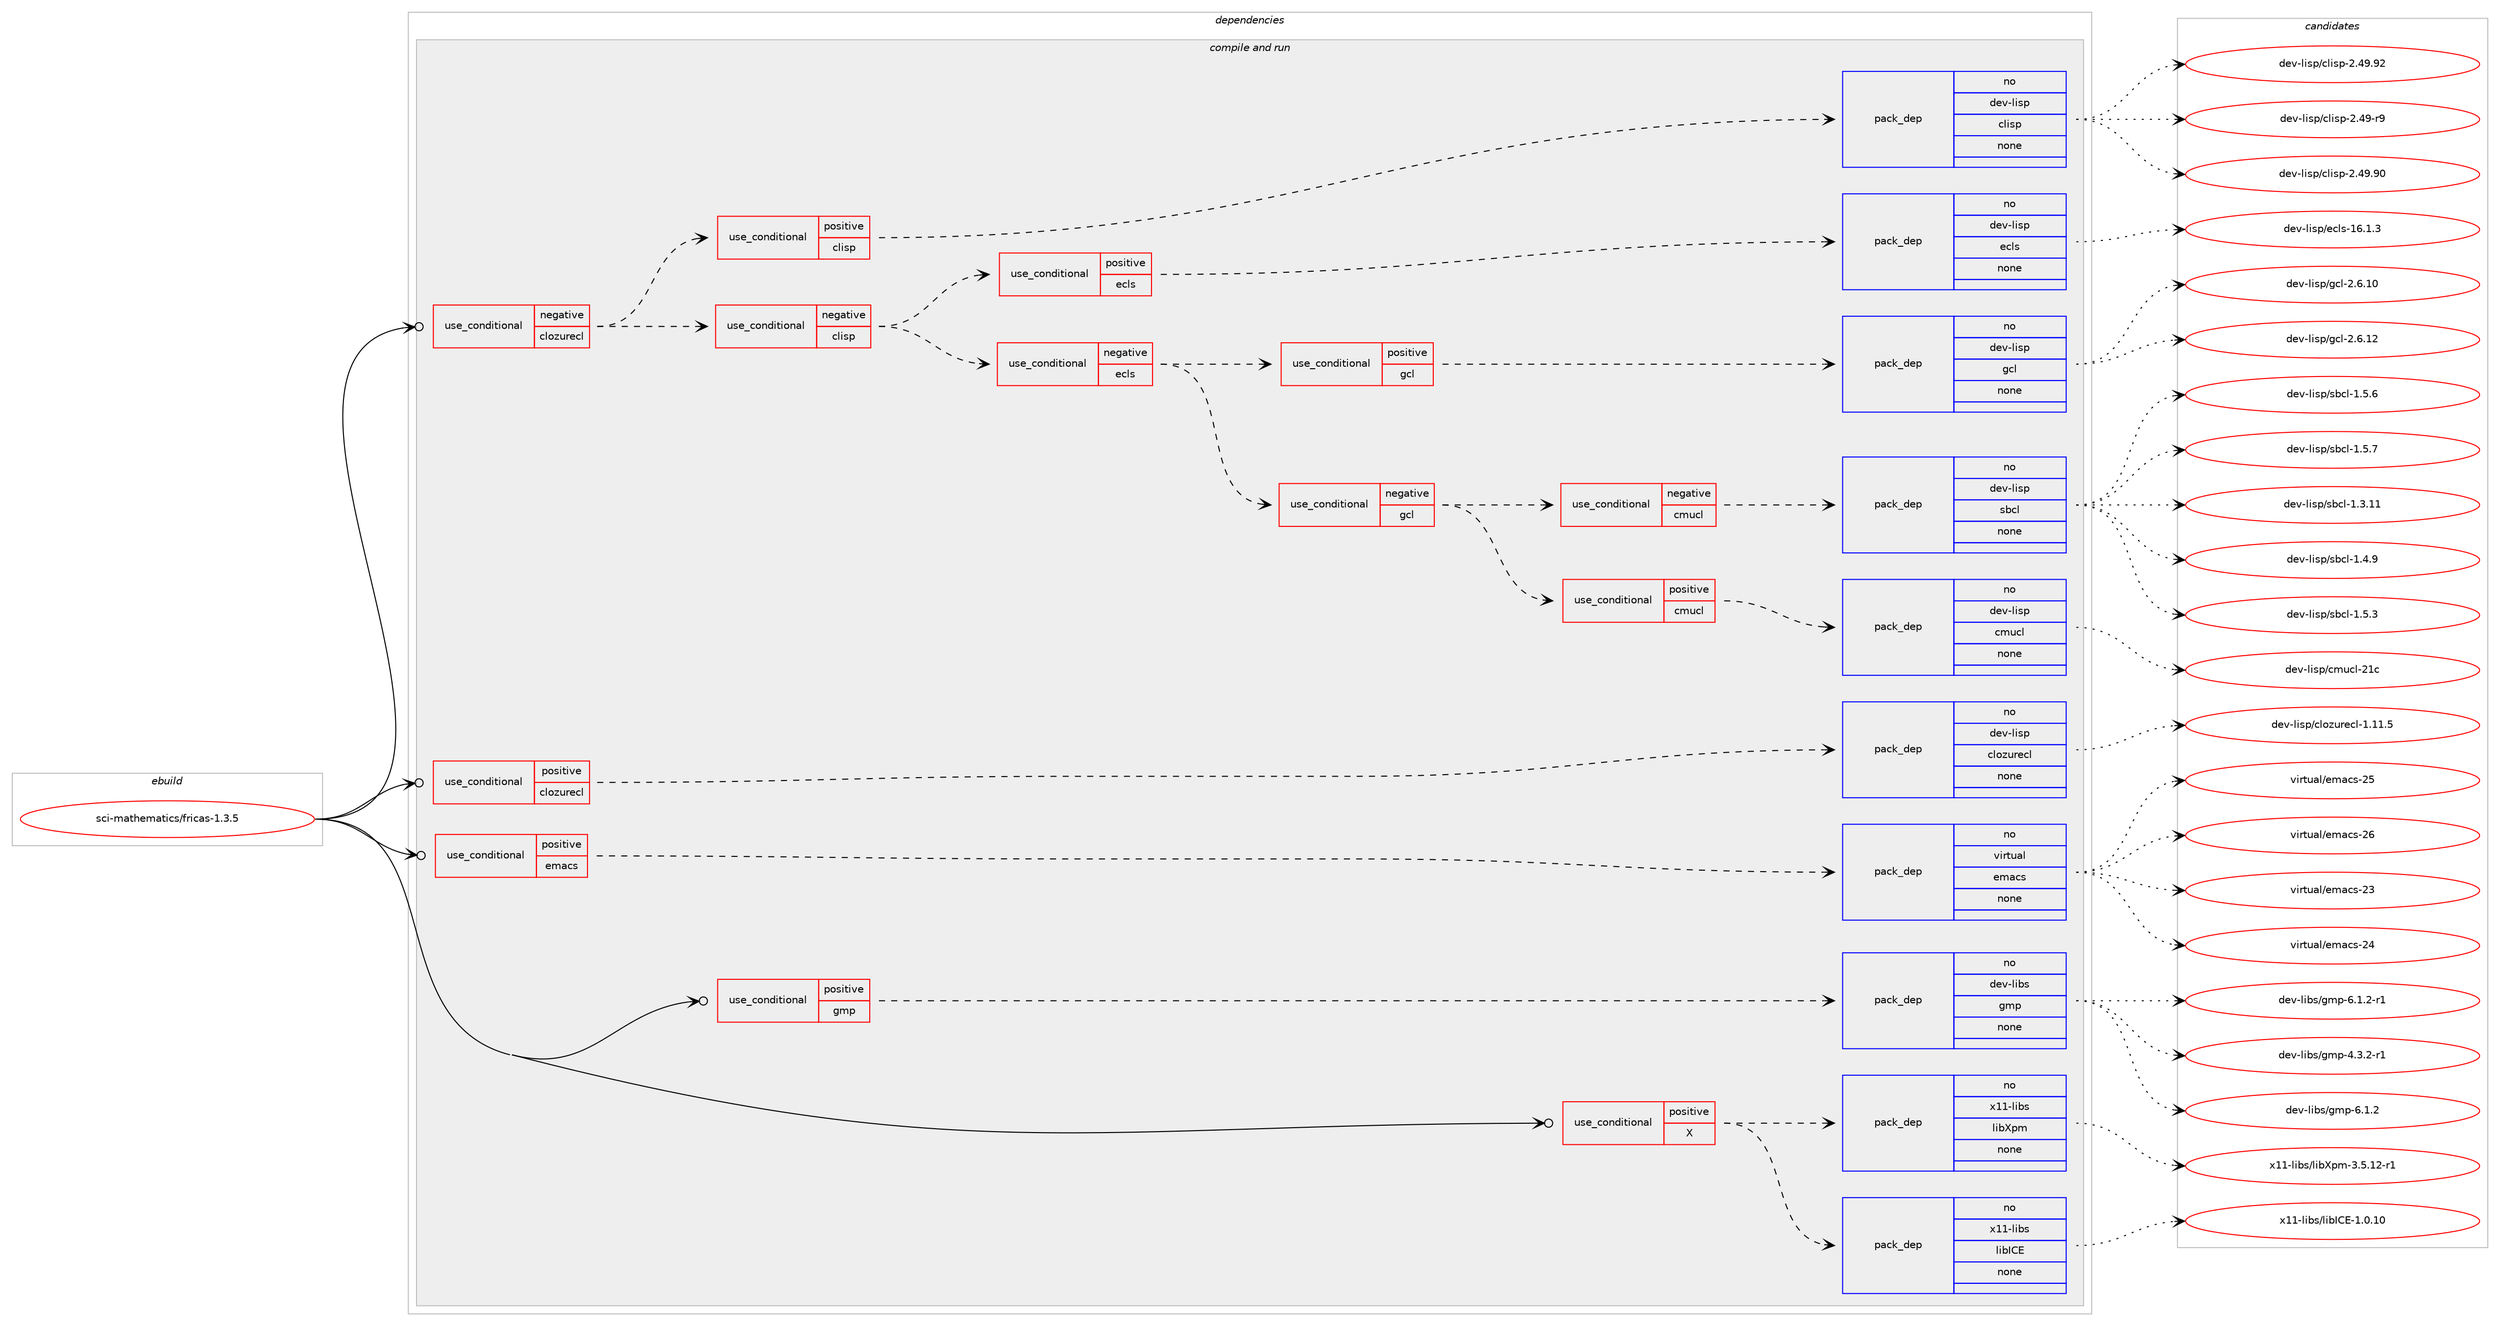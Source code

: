 digraph prolog {

# *************
# Graph options
# *************

newrank=true;
concentrate=true;
compound=true;
graph [rankdir=LR,fontname=Helvetica,fontsize=10,ranksep=1.5];#, ranksep=2.5, nodesep=0.2];
edge  [arrowhead=vee];
node  [fontname=Helvetica,fontsize=10];

# **********
# The ebuild
# **********

subgraph cluster_leftcol {
color=gray;
rank=same;
label=<<i>ebuild</i>>;
id [label="sci-mathematics/fricas-1.3.5", color=red, width=4, href="../sci-mathematics/fricas-1.3.5.svg"];
}

# ****************
# The dependencies
# ****************

subgraph cluster_midcol {
color=gray;
label=<<i>dependencies</i>>;
subgraph cluster_compile {
fillcolor="#eeeeee";
style=filled;
label=<<i>compile</i>>;
}
subgraph cluster_compileandrun {
fillcolor="#eeeeee";
style=filled;
label=<<i>compile and run</i>>;
subgraph cond209066 {
dependency861152 [label=<<TABLE BORDER="0" CELLBORDER="1" CELLSPACING="0" CELLPADDING="4"><TR><TD ROWSPAN="3" CELLPADDING="10">use_conditional</TD></TR><TR><TD>negative</TD></TR><TR><TD>clozurecl</TD></TR></TABLE>>, shape=none, color=red];
subgraph cond209067 {
dependency861153 [label=<<TABLE BORDER="0" CELLBORDER="1" CELLSPACING="0" CELLPADDING="4"><TR><TD ROWSPAN="3" CELLPADDING="10">use_conditional</TD></TR><TR><TD>positive</TD></TR><TR><TD>clisp</TD></TR></TABLE>>, shape=none, color=red];
subgraph pack636869 {
dependency861154 [label=<<TABLE BORDER="0" CELLBORDER="1" CELLSPACING="0" CELLPADDING="4" WIDTH="220"><TR><TD ROWSPAN="6" CELLPADDING="30">pack_dep</TD></TR><TR><TD WIDTH="110">no</TD></TR><TR><TD>dev-lisp</TD></TR><TR><TD>clisp</TD></TR><TR><TD>none</TD></TR><TR><TD></TD></TR></TABLE>>, shape=none, color=blue];
}
dependency861153:e -> dependency861154:w [weight=20,style="dashed",arrowhead="vee"];
}
dependency861152:e -> dependency861153:w [weight=20,style="dashed",arrowhead="vee"];
subgraph cond209068 {
dependency861155 [label=<<TABLE BORDER="0" CELLBORDER="1" CELLSPACING="0" CELLPADDING="4"><TR><TD ROWSPAN="3" CELLPADDING="10">use_conditional</TD></TR><TR><TD>negative</TD></TR><TR><TD>clisp</TD></TR></TABLE>>, shape=none, color=red];
subgraph cond209069 {
dependency861156 [label=<<TABLE BORDER="0" CELLBORDER="1" CELLSPACING="0" CELLPADDING="4"><TR><TD ROWSPAN="3" CELLPADDING="10">use_conditional</TD></TR><TR><TD>positive</TD></TR><TR><TD>ecls</TD></TR></TABLE>>, shape=none, color=red];
subgraph pack636870 {
dependency861157 [label=<<TABLE BORDER="0" CELLBORDER="1" CELLSPACING="0" CELLPADDING="4" WIDTH="220"><TR><TD ROWSPAN="6" CELLPADDING="30">pack_dep</TD></TR><TR><TD WIDTH="110">no</TD></TR><TR><TD>dev-lisp</TD></TR><TR><TD>ecls</TD></TR><TR><TD>none</TD></TR><TR><TD></TD></TR></TABLE>>, shape=none, color=blue];
}
dependency861156:e -> dependency861157:w [weight=20,style="dashed",arrowhead="vee"];
}
dependency861155:e -> dependency861156:w [weight=20,style="dashed",arrowhead="vee"];
subgraph cond209070 {
dependency861158 [label=<<TABLE BORDER="0" CELLBORDER="1" CELLSPACING="0" CELLPADDING="4"><TR><TD ROWSPAN="3" CELLPADDING="10">use_conditional</TD></TR><TR><TD>negative</TD></TR><TR><TD>ecls</TD></TR></TABLE>>, shape=none, color=red];
subgraph cond209071 {
dependency861159 [label=<<TABLE BORDER="0" CELLBORDER="1" CELLSPACING="0" CELLPADDING="4"><TR><TD ROWSPAN="3" CELLPADDING="10">use_conditional</TD></TR><TR><TD>positive</TD></TR><TR><TD>gcl</TD></TR></TABLE>>, shape=none, color=red];
subgraph pack636871 {
dependency861160 [label=<<TABLE BORDER="0" CELLBORDER="1" CELLSPACING="0" CELLPADDING="4" WIDTH="220"><TR><TD ROWSPAN="6" CELLPADDING="30">pack_dep</TD></TR><TR><TD WIDTH="110">no</TD></TR><TR><TD>dev-lisp</TD></TR><TR><TD>gcl</TD></TR><TR><TD>none</TD></TR><TR><TD></TD></TR></TABLE>>, shape=none, color=blue];
}
dependency861159:e -> dependency861160:w [weight=20,style="dashed",arrowhead="vee"];
}
dependency861158:e -> dependency861159:w [weight=20,style="dashed",arrowhead="vee"];
subgraph cond209072 {
dependency861161 [label=<<TABLE BORDER="0" CELLBORDER="1" CELLSPACING="0" CELLPADDING="4"><TR><TD ROWSPAN="3" CELLPADDING="10">use_conditional</TD></TR><TR><TD>negative</TD></TR><TR><TD>gcl</TD></TR></TABLE>>, shape=none, color=red];
subgraph cond209073 {
dependency861162 [label=<<TABLE BORDER="0" CELLBORDER="1" CELLSPACING="0" CELLPADDING="4"><TR><TD ROWSPAN="3" CELLPADDING="10">use_conditional</TD></TR><TR><TD>positive</TD></TR><TR><TD>cmucl</TD></TR></TABLE>>, shape=none, color=red];
subgraph pack636872 {
dependency861163 [label=<<TABLE BORDER="0" CELLBORDER="1" CELLSPACING="0" CELLPADDING="4" WIDTH="220"><TR><TD ROWSPAN="6" CELLPADDING="30">pack_dep</TD></TR><TR><TD WIDTH="110">no</TD></TR><TR><TD>dev-lisp</TD></TR><TR><TD>cmucl</TD></TR><TR><TD>none</TD></TR><TR><TD></TD></TR></TABLE>>, shape=none, color=blue];
}
dependency861162:e -> dependency861163:w [weight=20,style="dashed",arrowhead="vee"];
}
dependency861161:e -> dependency861162:w [weight=20,style="dashed",arrowhead="vee"];
subgraph cond209074 {
dependency861164 [label=<<TABLE BORDER="0" CELLBORDER="1" CELLSPACING="0" CELLPADDING="4"><TR><TD ROWSPAN="3" CELLPADDING="10">use_conditional</TD></TR><TR><TD>negative</TD></TR><TR><TD>cmucl</TD></TR></TABLE>>, shape=none, color=red];
subgraph pack636873 {
dependency861165 [label=<<TABLE BORDER="0" CELLBORDER="1" CELLSPACING="0" CELLPADDING="4" WIDTH="220"><TR><TD ROWSPAN="6" CELLPADDING="30">pack_dep</TD></TR><TR><TD WIDTH="110">no</TD></TR><TR><TD>dev-lisp</TD></TR><TR><TD>sbcl</TD></TR><TR><TD>none</TD></TR><TR><TD></TD></TR></TABLE>>, shape=none, color=blue];
}
dependency861164:e -> dependency861165:w [weight=20,style="dashed",arrowhead="vee"];
}
dependency861161:e -> dependency861164:w [weight=20,style="dashed",arrowhead="vee"];
}
dependency861158:e -> dependency861161:w [weight=20,style="dashed",arrowhead="vee"];
}
dependency861155:e -> dependency861158:w [weight=20,style="dashed",arrowhead="vee"];
}
dependency861152:e -> dependency861155:w [weight=20,style="dashed",arrowhead="vee"];
}
id:e -> dependency861152:w [weight=20,style="solid",arrowhead="odotvee"];
subgraph cond209075 {
dependency861166 [label=<<TABLE BORDER="0" CELLBORDER="1" CELLSPACING="0" CELLPADDING="4"><TR><TD ROWSPAN="3" CELLPADDING="10">use_conditional</TD></TR><TR><TD>positive</TD></TR><TR><TD>X</TD></TR></TABLE>>, shape=none, color=red];
subgraph pack636874 {
dependency861167 [label=<<TABLE BORDER="0" CELLBORDER="1" CELLSPACING="0" CELLPADDING="4" WIDTH="220"><TR><TD ROWSPAN="6" CELLPADDING="30">pack_dep</TD></TR><TR><TD WIDTH="110">no</TD></TR><TR><TD>x11-libs</TD></TR><TR><TD>libXpm</TD></TR><TR><TD>none</TD></TR><TR><TD></TD></TR></TABLE>>, shape=none, color=blue];
}
dependency861166:e -> dependency861167:w [weight=20,style="dashed",arrowhead="vee"];
subgraph pack636875 {
dependency861168 [label=<<TABLE BORDER="0" CELLBORDER="1" CELLSPACING="0" CELLPADDING="4" WIDTH="220"><TR><TD ROWSPAN="6" CELLPADDING="30">pack_dep</TD></TR><TR><TD WIDTH="110">no</TD></TR><TR><TD>x11-libs</TD></TR><TR><TD>libICE</TD></TR><TR><TD>none</TD></TR><TR><TD></TD></TR></TABLE>>, shape=none, color=blue];
}
dependency861166:e -> dependency861168:w [weight=20,style="dashed",arrowhead="vee"];
}
id:e -> dependency861166:w [weight=20,style="solid",arrowhead="odotvee"];
subgraph cond209076 {
dependency861169 [label=<<TABLE BORDER="0" CELLBORDER="1" CELLSPACING="0" CELLPADDING="4"><TR><TD ROWSPAN="3" CELLPADDING="10">use_conditional</TD></TR><TR><TD>positive</TD></TR><TR><TD>clozurecl</TD></TR></TABLE>>, shape=none, color=red];
subgraph pack636876 {
dependency861170 [label=<<TABLE BORDER="0" CELLBORDER="1" CELLSPACING="0" CELLPADDING="4" WIDTH="220"><TR><TD ROWSPAN="6" CELLPADDING="30">pack_dep</TD></TR><TR><TD WIDTH="110">no</TD></TR><TR><TD>dev-lisp</TD></TR><TR><TD>clozurecl</TD></TR><TR><TD>none</TD></TR><TR><TD></TD></TR></TABLE>>, shape=none, color=blue];
}
dependency861169:e -> dependency861170:w [weight=20,style="dashed",arrowhead="vee"];
}
id:e -> dependency861169:w [weight=20,style="solid",arrowhead="odotvee"];
subgraph cond209077 {
dependency861171 [label=<<TABLE BORDER="0" CELLBORDER="1" CELLSPACING="0" CELLPADDING="4"><TR><TD ROWSPAN="3" CELLPADDING="10">use_conditional</TD></TR><TR><TD>positive</TD></TR><TR><TD>emacs</TD></TR></TABLE>>, shape=none, color=red];
subgraph pack636877 {
dependency861172 [label=<<TABLE BORDER="0" CELLBORDER="1" CELLSPACING="0" CELLPADDING="4" WIDTH="220"><TR><TD ROWSPAN="6" CELLPADDING="30">pack_dep</TD></TR><TR><TD WIDTH="110">no</TD></TR><TR><TD>virtual</TD></TR><TR><TD>emacs</TD></TR><TR><TD>none</TD></TR><TR><TD></TD></TR></TABLE>>, shape=none, color=blue];
}
dependency861171:e -> dependency861172:w [weight=20,style="dashed",arrowhead="vee"];
}
id:e -> dependency861171:w [weight=20,style="solid",arrowhead="odotvee"];
subgraph cond209078 {
dependency861173 [label=<<TABLE BORDER="0" CELLBORDER="1" CELLSPACING="0" CELLPADDING="4"><TR><TD ROWSPAN="3" CELLPADDING="10">use_conditional</TD></TR><TR><TD>positive</TD></TR><TR><TD>gmp</TD></TR></TABLE>>, shape=none, color=red];
subgraph pack636878 {
dependency861174 [label=<<TABLE BORDER="0" CELLBORDER="1" CELLSPACING="0" CELLPADDING="4" WIDTH="220"><TR><TD ROWSPAN="6" CELLPADDING="30">pack_dep</TD></TR><TR><TD WIDTH="110">no</TD></TR><TR><TD>dev-libs</TD></TR><TR><TD>gmp</TD></TR><TR><TD>none</TD></TR><TR><TD></TD></TR></TABLE>>, shape=none, color=blue];
}
dependency861173:e -> dependency861174:w [weight=20,style="dashed",arrowhead="vee"];
}
id:e -> dependency861173:w [weight=20,style="solid",arrowhead="odotvee"];
}
subgraph cluster_run {
fillcolor="#eeeeee";
style=filled;
label=<<i>run</i>>;
}
}

# **************
# The candidates
# **************

subgraph cluster_choices {
rank=same;
color=gray;
label=<<i>candidates</i>>;

subgraph choice636869 {
color=black;
nodesep=1;
choice10010111845108105115112479910810511511245504652574511457 [label="dev-lisp/clisp-2.49-r9", color=red, width=4,href="../dev-lisp/clisp-2.49-r9.svg"];
choice1001011184510810511511247991081051151124550465257465748 [label="dev-lisp/clisp-2.49.90", color=red, width=4,href="../dev-lisp/clisp-2.49.90.svg"];
choice1001011184510810511511247991081051151124550465257465750 [label="dev-lisp/clisp-2.49.92", color=red, width=4,href="../dev-lisp/clisp-2.49.92.svg"];
dependency861154:e -> choice10010111845108105115112479910810511511245504652574511457:w [style=dotted,weight="100"];
dependency861154:e -> choice1001011184510810511511247991081051151124550465257465748:w [style=dotted,weight="100"];
dependency861154:e -> choice1001011184510810511511247991081051151124550465257465750:w [style=dotted,weight="100"];
}
subgraph choice636870 {
color=black;
nodesep=1;
choice10010111845108105115112471019910811545495446494651 [label="dev-lisp/ecls-16.1.3", color=red, width=4,href="../dev-lisp/ecls-16.1.3.svg"];
dependency861157:e -> choice10010111845108105115112471019910811545495446494651:w [style=dotted,weight="100"];
}
subgraph choice636871 {
color=black;
nodesep=1;
choice10010111845108105115112471039910845504654464948 [label="dev-lisp/gcl-2.6.10", color=red, width=4,href="../dev-lisp/gcl-2.6.10.svg"];
choice10010111845108105115112471039910845504654464950 [label="dev-lisp/gcl-2.6.12", color=red, width=4,href="../dev-lisp/gcl-2.6.12.svg"];
dependency861160:e -> choice10010111845108105115112471039910845504654464948:w [style=dotted,weight="100"];
dependency861160:e -> choice10010111845108105115112471039910845504654464950:w [style=dotted,weight="100"];
}
subgraph choice636872 {
color=black;
nodesep=1;
choice1001011184510810511511247991091179910845504999 [label="dev-lisp/cmucl-21c", color=red, width=4,href="../dev-lisp/cmucl-21c.svg"];
dependency861163:e -> choice1001011184510810511511247991091179910845504999:w [style=dotted,weight="100"];
}
subgraph choice636873 {
color=black;
nodesep=1;
choice1001011184510810511511247115989910845494651464949 [label="dev-lisp/sbcl-1.3.11", color=red, width=4,href="../dev-lisp/sbcl-1.3.11.svg"];
choice10010111845108105115112471159899108454946524657 [label="dev-lisp/sbcl-1.4.9", color=red, width=4,href="../dev-lisp/sbcl-1.4.9.svg"];
choice10010111845108105115112471159899108454946534651 [label="dev-lisp/sbcl-1.5.3", color=red, width=4,href="../dev-lisp/sbcl-1.5.3.svg"];
choice10010111845108105115112471159899108454946534654 [label="dev-lisp/sbcl-1.5.6", color=red, width=4,href="../dev-lisp/sbcl-1.5.6.svg"];
choice10010111845108105115112471159899108454946534655 [label="dev-lisp/sbcl-1.5.7", color=red, width=4,href="../dev-lisp/sbcl-1.5.7.svg"];
dependency861165:e -> choice1001011184510810511511247115989910845494651464949:w [style=dotted,weight="100"];
dependency861165:e -> choice10010111845108105115112471159899108454946524657:w [style=dotted,weight="100"];
dependency861165:e -> choice10010111845108105115112471159899108454946534651:w [style=dotted,weight="100"];
dependency861165:e -> choice10010111845108105115112471159899108454946534654:w [style=dotted,weight="100"];
dependency861165:e -> choice10010111845108105115112471159899108454946534655:w [style=dotted,weight="100"];
}
subgraph choice636874 {
color=black;
nodesep=1;
choice12049494510810598115471081059888112109455146534649504511449 [label="x11-libs/libXpm-3.5.12-r1", color=red, width=4,href="../x11-libs/libXpm-3.5.12-r1.svg"];
dependency861167:e -> choice12049494510810598115471081059888112109455146534649504511449:w [style=dotted,weight="100"];
}
subgraph choice636875 {
color=black;
nodesep=1;
choice12049494510810598115471081059873676945494648464948 [label="x11-libs/libICE-1.0.10", color=red, width=4,href="../x11-libs/libICE-1.0.10.svg"];
dependency861168:e -> choice12049494510810598115471081059873676945494648464948:w [style=dotted,weight="100"];
}
subgraph choice636876 {
color=black;
nodesep=1;
choice1001011184510810511511247991081111221171141019910845494649494653 [label="dev-lisp/clozurecl-1.11.5", color=red, width=4,href="../dev-lisp/clozurecl-1.11.5.svg"];
dependency861170:e -> choice1001011184510810511511247991081111221171141019910845494649494653:w [style=dotted,weight="100"];
}
subgraph choice636877 {
color=black;
nodesep=1;
choice11810511411611797108471011099799115455051 [label="virtual/emacs-23", color=red, width=4,href="../virtual/emacs-23.svg"];
choice11810511411611797108471011099799115455052 [label="virtual/emacs-24", color=red, width=4,href="../virtual/emacs-24.svg"];
choice11810511411611797108471011099799115455053 [label="virtual/emacs-25", color=red, width=4,href="../virtual/emacs-25.svg"];
choice11810511411611797108471011099799115455054 [label="virtual/emacs-26", color=red, width=4,href="../virtual/emacs-26.svg"];
dependency861172:e -> choice11810511411611797108471011099799115455051:w [style=dotted,weight="100"];
dependency861172:e -> choice11810511411611797108471011099799115455052:w [style=dotted,weight="100"];
dependency861172:e -> choice11810511411611797108471011099799115455053:w [style=dotted,weight="100"];
dependency861172:e -> choice11810511411611797108471011099799115455054:w [style=dotted,weight="100"];
}
subgraph choice636878 {
color=black;
nodesep=1;
choice1001011184510810598115471031091124552465146504511449 [label="dev-libs/gmp-4.3.2-r1", color=red, width=4,href="../dev-libs/gmp-4.3.2-r1.svg"];
choice100101118451081059811547103109112455446494650 [label="dev-libs/gmp-6.1.2", color=red, width=4,href="../dev-libs/gmp-6.1.2.svg"];
choice1001011184510810598115471031091124554464946504511449 [label="dev-libs/gmp-6.1.2-r1", color=red, width=4,href="../dev-libs/gmp-6.1.2-r1.svg"];
dependency861174:e -> choice1001011184510810598115471031091124552465146504511449:w [style=dotted,weight="100"];
dependency861174:e -> choice100101118451081059811547103109112455446494650:w [style=dotted,weight="100"];
dependency861174:e -> choice1001011184510810598115471031091124554464946504511449:w [style=dotted,weight="100"];
}
}

}
